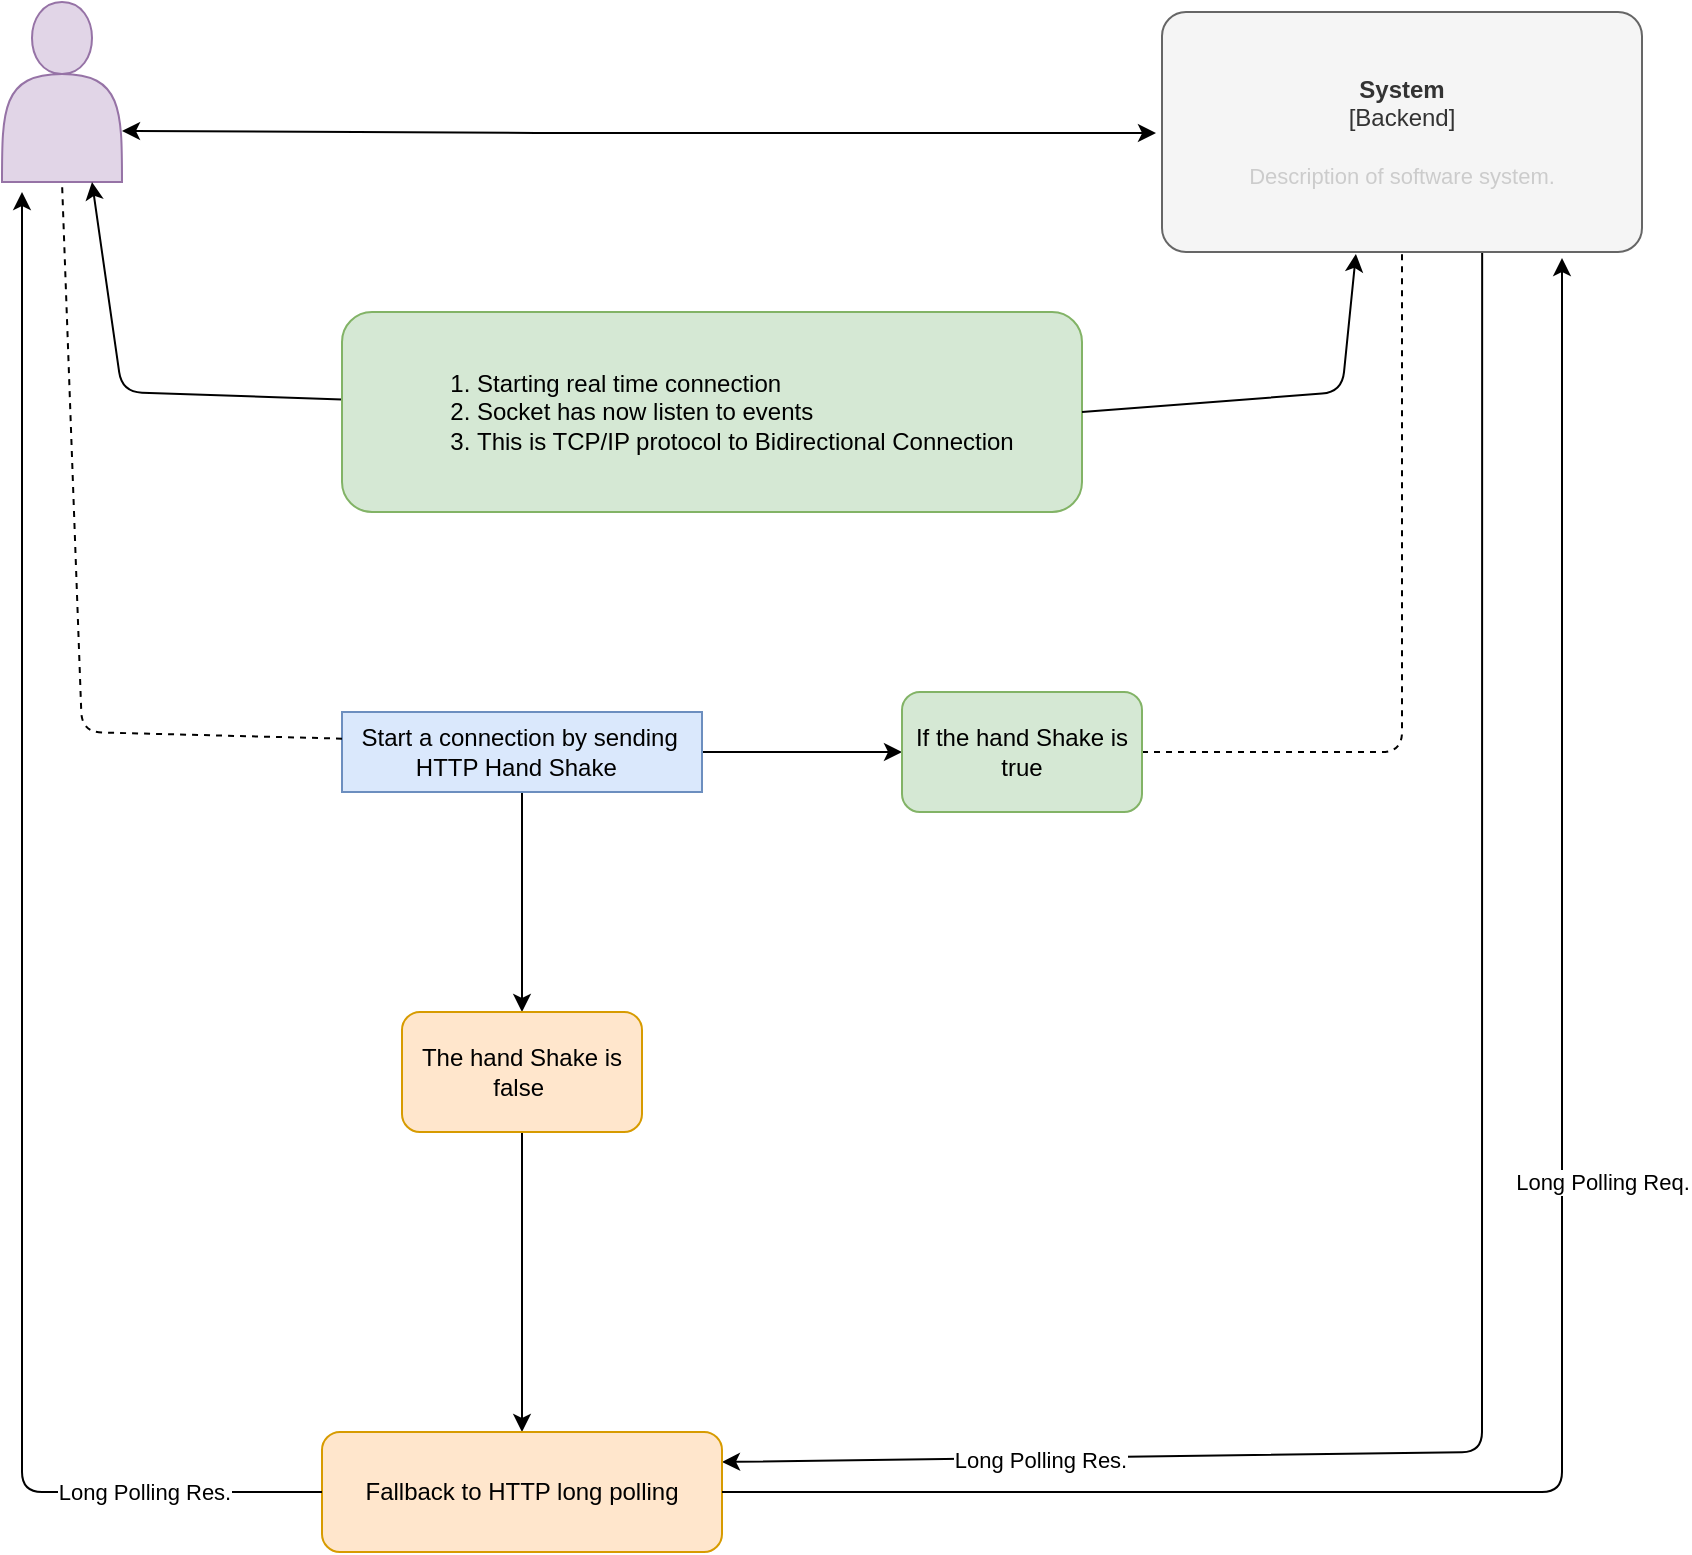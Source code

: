 <mxfile>
    <diagram id="P8X47GFvE--kKJtIKvaB" name="Page-1">
        <mxGraphModel dx="993" dy="886" grid="1" gridSize="10" guides="1" tooltips="1" connect="1" arrows="1" fold="1" page="1" pageScale="1" pageWidth="827" pageHeight="1169" background="none" math="0" shadow="0">
            <root>
                <mxCell id="0"/>
                <mxCell id="1" parent="0"/>
                <mxCell id="3" value="" style="shape=actor;whiteSpace=wrap;html=1;fillColor=#e1d5e7;strokeColor=#9673a6;" parent="1" vertex="1">
                    <mxGeometry x="20" y="135" width="60" height="90" as="geometry"/>
                </mxCell>
                <mxCell id="39" style="edgeStyle=none;html=1;entryX=1;entryY=0.25;entryDx=0;entryDy=0;exitX=0.667;exitY=1;exitDx=0;exitDy=0;exitPerimeter=0;" edge="1" parent="1" source="4" target="33">
                    <mxGeometry relative="1" as="geometry">
                        <mxPoint x="760" y="270" as="sourcePoint"/>
                        <Array as="points">
                            <mxPoint x="760" y="860"/>
                        </Array>
                    </mxGeometry>
                </mxCell>
                <mxCell id="42" value="Long Polling Res." style="edgeLabel;html=1;align=center;verticalAlign=middle;resizable=0;points=[];" vertex="1" connectable="0" parent="39">
                    <mxGeometry x="0.676" y="1" relative="1" as="geometry">
                        <mxPoint as="offset"/>
                    </mxGeometry>
                </mxCell>
                <object placeholders="1" c4Name="System" c4Type="Backend" c4Description="Description of software system." label="&lt;font style=&quot;font-size: 12px&quot;&gt;&lt;b&gt;%c4Name%&lt;/b&gt;&lt;/font&gt;&lt;div&gt;[%c4Type%]&lt;/div&gt;&lt;br&gt;&lt;div&gt;&lt;font style=&quot;font-size: 11px&quot;&gt;&lt;font color=&quot;#cccccc&quot;&gt;%c4Description%&lt;/font&gt;&lt;/div&gt;" id="4">
                    <mxCell style="rounded=1;whiteSpace=wrap;html=1;labelBackgroundColor=none;fillColor=#f5f5f5;fontColor=#333333;align=center;arcSize=10;strokeColor=#666666;metaEdit=1;resizable=0;points=[[0.25,0,0],[0.5,0,0],[0.75,0,0],[1,0.25,0],[1,0.5,0],[1,0.75,0],[0.75,1,0],[0.5,1,0],[0.25,1,0],[0,0.75,0],[0,0.5,0],[0,0.25,0]];" parent="1" vertex="1">
                        <mxGeometry x="600" y="140" width="240" height="120" as="geometry"/>
                    </mxCell>
                </object>
                <mxCell id="31" style="edgeStyle=none;html=1;" parent="1" source="6" edge="1">
                    <mxGeometry relative="1" as="geometry">
                        <mxPoint x="280" y="640" as="targetPoint"/>
                    </mxGeometry>
                </mxCell>
                <mxCell id="37" style="edgeStyle=none;html=1;entryX=0;entryY=0.5;entryDx=0;entryDy=0;" edge="1" parent="1" source="6" target="29">
                    <mxGeometry relative="1" as="geometry"/>
                </mxCell>
                <mxCell id="6" value="Start a connection by sending&amp;nbsp;&lt;div&gt;HTTP Hand Shake&amp;nbsp;&lt;span style=&quot;background-color: transparent;&quot;&gt;&amp;nbsp;&lt;/span&gt;&lt;/div&gt;" style="text;html=1;align=center;verticalAlign=middle;resizable=0;points=[];autosize=1;strokeColor=#6c8ebf;fillColor=#dae8fc;" parent="1" vertex="1">
                    <mxGeometry x="190" y="490" width="180" height="40" as="geometry"/>
                </mxCell>
                <mxCell id="26" style="edgeStyle=none;html=1;entryX=0.75;entryY=1;entryDx=0;entryDy=0;" parent="1" source="11" target="3" edge="1">
                    <mxGeometry relative="1" as="geometry">
                        <mxPoint x="60" y="330" as="targetPoint"/>
                        <Array as="points">
                            <mxPoint x="80" y="330"/>
                        </Array>
                    </mxGeometry>
                </mxCell>
                <mxCell id="11" value="&lt;ol&gt;&lt;li style=&quot;text-align: left;&quot;&gt;&lt;span style=&quot;background-color: transparent;&quot;&gt;Starting real time connection&amp;nbsp;&lt;/span&gt;&lt;/li&gt;&lt;li style=&quot;text-align: left;&quot;&gt;&lt;span style=&quot;background-color: transparent;&quot;&gt;Socket has now listen to events&amp;nbsp;&lt;/span&gt;&lt;/li&gt;&lt;li style=&quot;text-align: left;&quot;&gt;&lt;span style=&quot;background-color: transparent;&quot;&gt;This is TCP/IP protocol to Bidirectional Connection&amp;nbsp;&amp;nbsp;&lt;/span&gt;&lt;/li&gt;&lt;/ol&gt;" style="rounded=1;whiteSpace=wrap;html=1;fillColor=#d5e8d4;strokeColor=#82b366;" parent="1" vertex="1">
                    <mxGeometry x="190" y="290" width="370" height="100" as="geometry"/>
                </mxCell>
                <mxCell id="21" value="" style="endArrow=none;dashed=1;html=1;exitX=0;exitY=0.333;exitDx=0;exitDy=0;exitPerimeter=0;entryX=0.5;entryY=1;entryDx=0;entryDy=0;" parent="1" source="6" target="3" edge="1">
                    <mxGeometry width="50" height="50" relative="1" as="geometry">
                        <mxPoint x="250" y="410" as="sourcePoint"/>
                        <mxPoint x="42" y="227" as="targetPoint"/>
                        <Array as="points">
                            <mxPoint x="60" y="500"/>
                        </Array>
                    </mxGeometry>
                </mxCell>
                <mxCell id="22" value="" style="endArrow=none;dashed=1;html=1;exitX=1;exitY=0.5;exitDx=0;exitDy=0;entryX=0.5;entryY=1;entryDx=0;entryDy=0;entryPerimeter=0;" parent="1" source="29" edge="1" target="4">
                    <mxGeometry width="50" height="50" relative="1" as="geometry">
                        <mxPoint x="710" y="560" as="sourcePoint"/>
                        <mxPoint x="750" y="260" as="targetPoint"/>
                        <Array as="points">
                            <mxPoint x="720" y="510"/>
                        </Array>
                    </mxGeometry>
                </mxCell>
                <mxCell id="25" value="" style="endArrow=classic;startArrow=classic;html=1;exitX=1.05;exitY=0.933;exitDx=0;exitDy=0;exitPerimeter=0;entryX=0;entryY=0.667;entryDx=0;entryDy=0;entryPerimeter=0;" parent="1" edge="1">
                    <mxGeometry width="50" height="50" relative="1" as="geometry">
                        <mxPoint x="80" y="199.47" as="sourcePoint"/>
                        <mxPoint x="597" y="200.54" as="targetPoint"/>
                        <Array as="points">
                            <mxPoint x="297" y="200.5"/>
                        </Array>
                    </mxGeometry>
                </mxCell>
                <mxCell id="27" style="edgeStyle=none;html=1;entryX=0.404;entryY=1.008;entryDx=0;entryDy=0;entryPerimeter=0;exitX=1;exitY=0.5;exitDx=0;exitDy=0;" parent="1" source="11" target="4" edge="1">
                    <mxGeometry relative="1" as="geometry">
                        <Array as="points">
                            <mxPoint x="690" y="330"/>
                        </Array>
                    </mxGeometry>
                </mxCell>
                <mxCell id="29" value="If the hand Shake is true" style="rounded=1;whiteSpace=wrap;html=1;fillColor=#d5e8d4;strokeColor=#82b366;" parent="1" vertex="1">
                    <mxGeometry x="470" y="480" width="120" height="60" as="geometry"/>
                </mxCell>
                <mxCell id="34" value="" style="edgeStyle=none;html=1;" parent="1" source="32" target="33" edge="1">
                    <mxGeometry relative="1" as="geometry"/>
                </mxCell>
                <mxCell id="32" value="The hand Shake is false&amp;nbsp;" style="rounded=1;whiteSpace=wrap;html=1;fillColor=#ffe6cc;strokeColor=#d79b00;" parent="1" vertex="1">
                    <mxGeometry x="220" y="640" width="120" height="60" as="geometry"/>
                </mxCell>
                <mxCell id="33" value="&lt;span style=&quot;caret-color: rgb(0, 0, 0); color: rgb(0, 0, 0); text-align: start;&quot;&gt;&lt;font&gt;Fallback to HTTP long polling&lt;/font&gt;&lt;/span&gt;" style="whiteSpace=wrap;html=1;rounded=1;fillColor=#ffe6cc;strokeColor=#d79b00;" parent="1" vertex="1">
                    <mxGeometry x="180" y="850" width="200" height="60" as="geometry"/>
                </mxCell>
                <mxCell id="38" style="edgeStyle=none;html=1;" edge="1" parent="1" source="33">
                    <mxGeometry relative="1" as="geometry">
                        <mxPoint x="800" y="263" as="targetPoint"/>
                        <Array as="points">
                            <mxPoint x="800" y="880"/>
                        </Array>
                    </mxGeometry>
                </mxCell>
                <mxCell id="41" value="Long Polling Req." style="edgeLabel;html=1;align=center;verticalAlign=middle;resizable=0;points=[];" vertex="1" connectable="0" parent="38">
                    <mxGeometry x="0.112" y="-1" relative="1" as="geometry">
                        <mxPoint x="19" y="1" as="offset"/>
                    </mxGeometry>
                </mxCell>
                <mxCell id="40" style="edgeStyle=none;html=1;" edge="1" parent="1" source="33">
                    <mxGeometry relative="1" as="geometry">
                        <mxPoint x="30" y="230" as="targetPoint"/>
                        <Array as="points">
                            <mxPoint x="30" y="880"/>
                        </Array>
                    </mxGeometry>
                </mxCell>
                <mxCell id="43" value="Long Polling Res." style="edgeLabel;html=1;align=center;verticalAlign=middle;resizable=0;points=[];" vertex="1" connectable="0" parent="40">
                    <mxGeometry x="-0.729" y="-2" relative="1" as="geometry">
                        <mxPoint x="19" y="2" as="offset"/>
                    </mxGeometry>
                </mxCell>
            </root>
        </mxGraphModel>
    </diagram>
</mxfile>